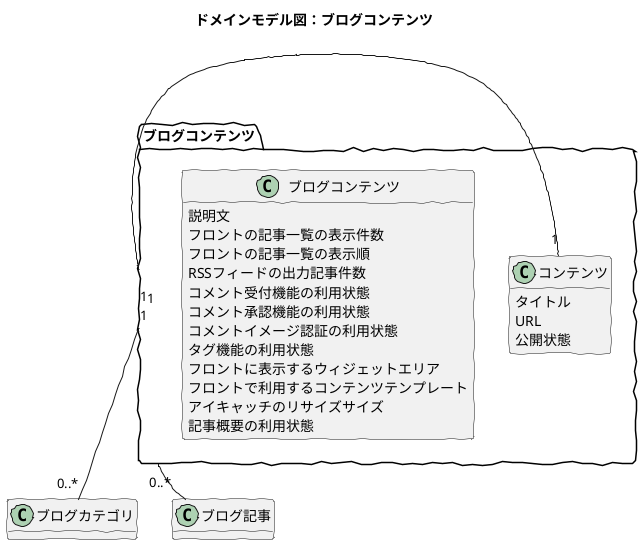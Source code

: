 @startuml
skinparam handwritten true
skinparam backgroundColor white
hide method

title ドメインモデル図：ブログコンテンツ

package ブログコンテンツ {
	
	class ブログコンテンツ {
		説明文
		フロントの記事一覧の表示件数
		フロントの記事一覧の表示順
		RSSフィードの出力記事件数
		コメント受付機能の利用状態
		コメント承認機能の利用状態
		コメントイメージ認証の利用状態
		タグ機能の利用状態
		フロントに表示するウィジェットエリア
		フロントで利用するコンテンツテンプレート  
		アイキャッチのリサイズサイズ
		記事概要の利用状態
	}
	
	class コンテンツ {
		タイトル
		URL
		公開状態
	}

}

ブログコンテンツ "1" - "1" コンテンツ 
ブログコンテンツ "1" -down- "0..*" ブログカテゴリ
ブログコンテンツ "1" -down- "0..*" ブログ記事

@enduml
